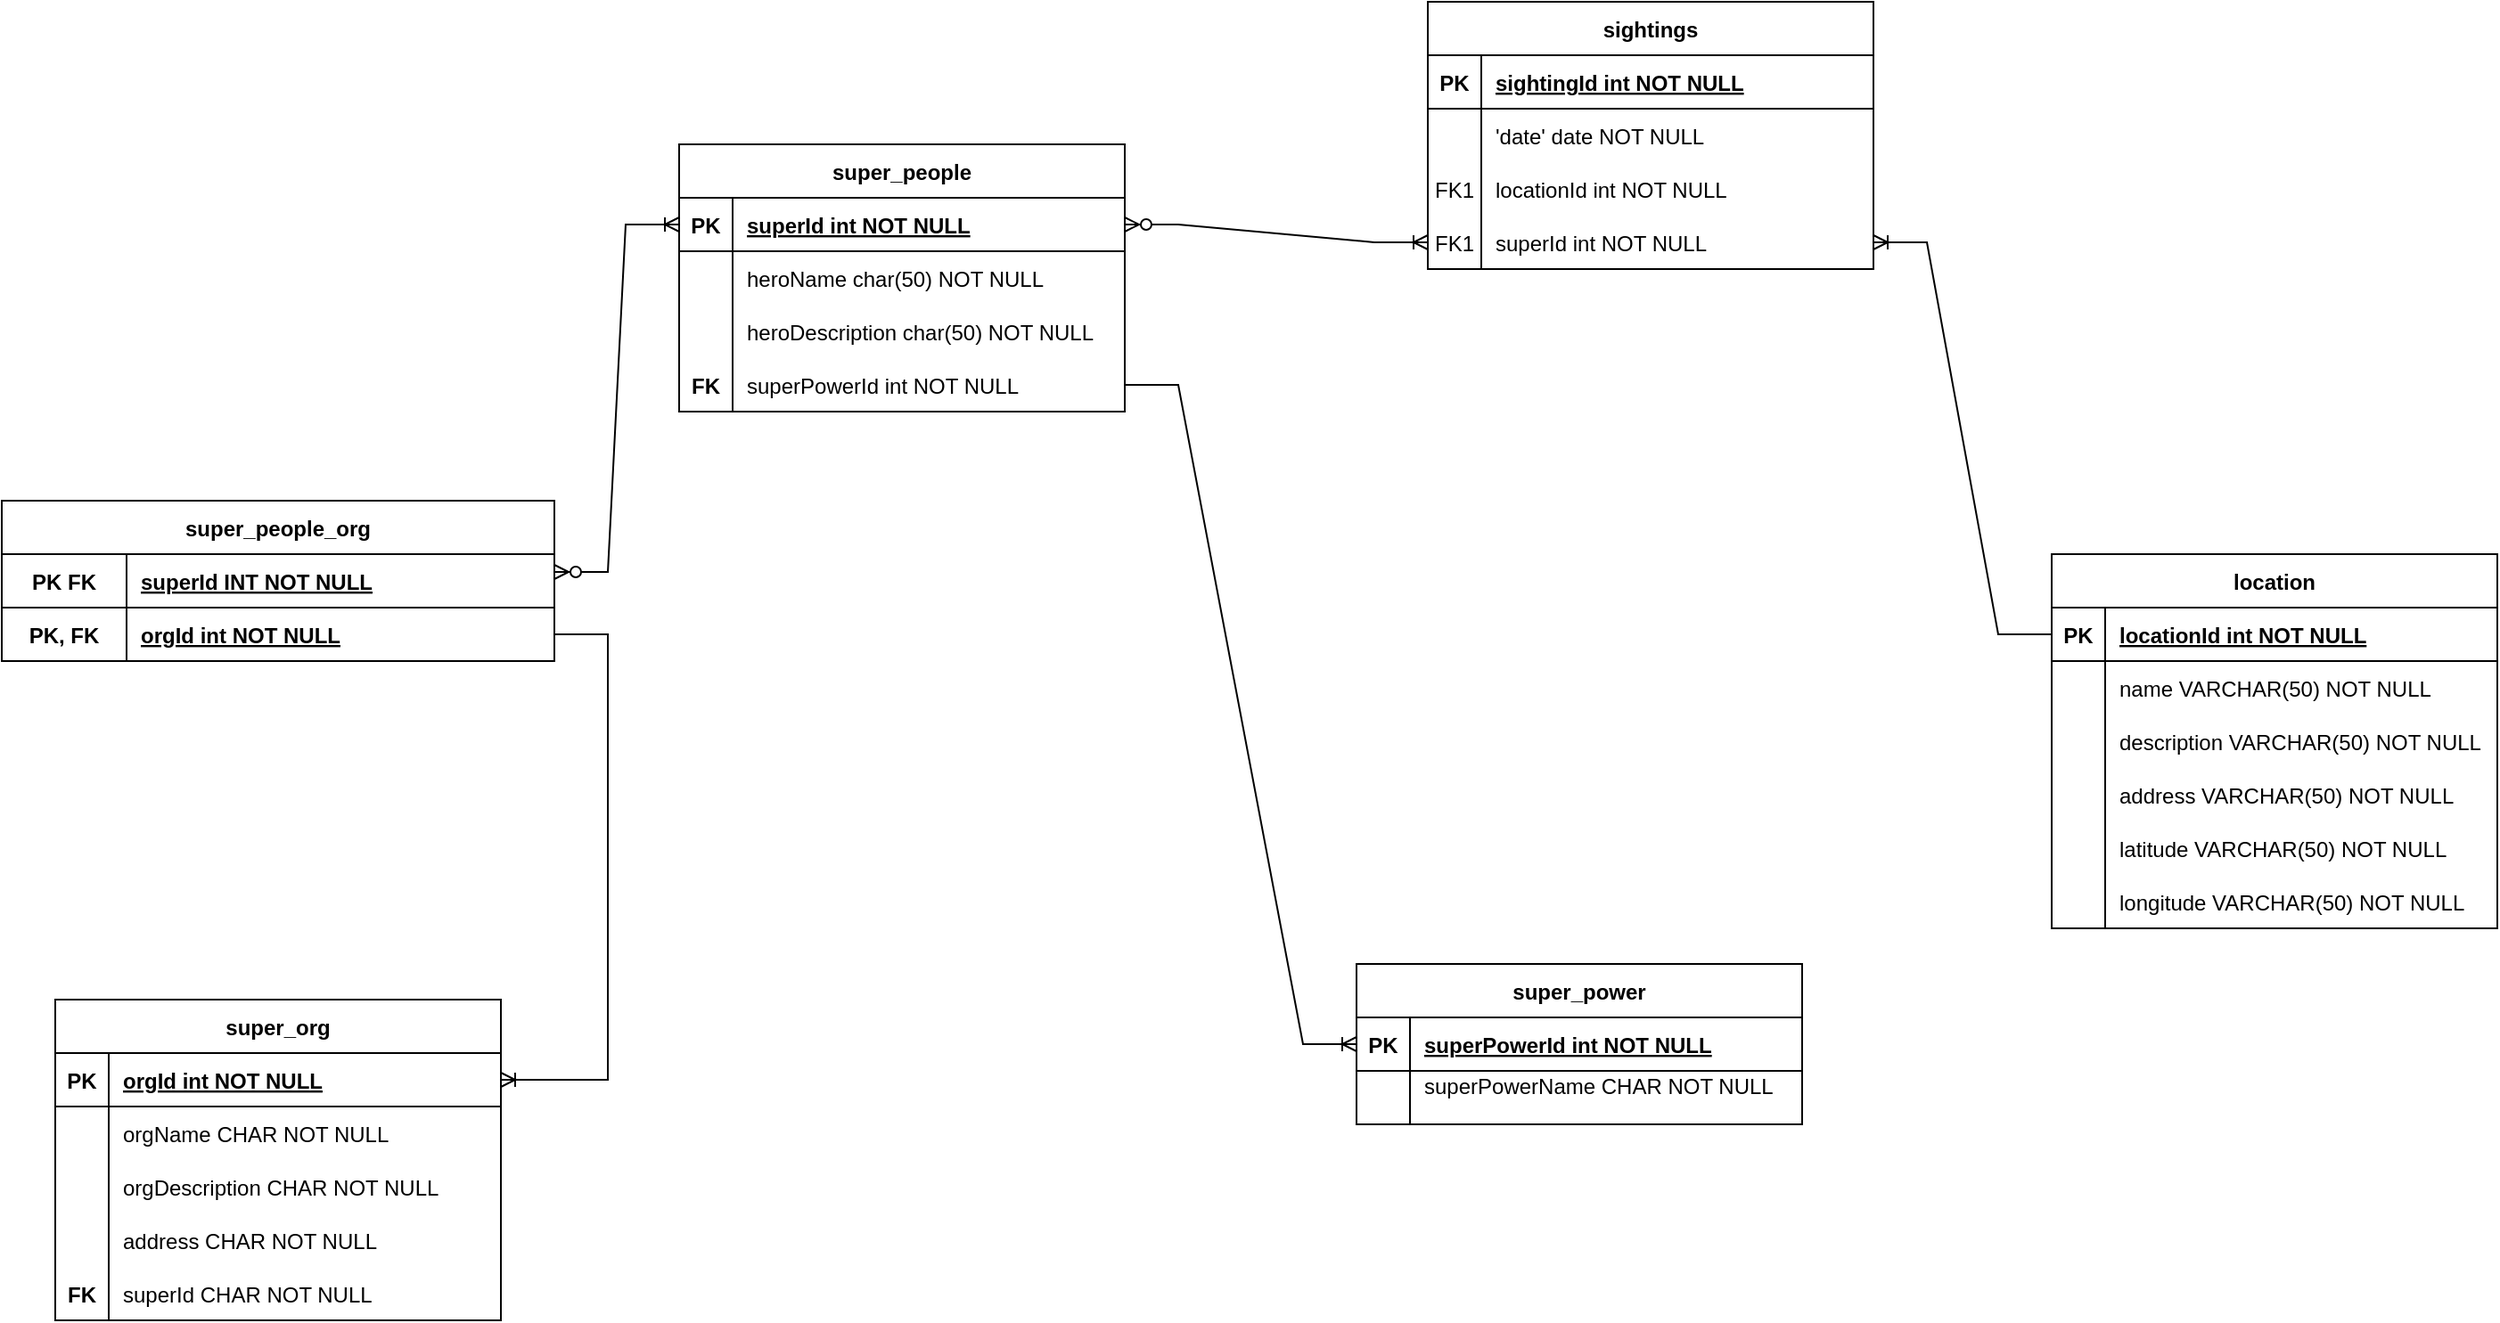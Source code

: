 <mxfile version="19.0.3" type="github">
  <diagram id="R2lEEEUBdFMjLlhIrx00" name="Page-1">
    <mxGraphModel dx="1747" dy="972" grid="1" gridSize="10" guides="1" tooltips="1" connect="1" arrows="1" fold="1" page="1" pageScale="1" pageWidth="850" pageHeight="1100" math="0" shadow="0" extFonts="Permanent Marker^https://fonts.googleapis.com/css?family=Permanent+Marker">
      <root>
        <mxCell id="0" />
        <mxCell id="1" parent="0" />
        <mxCell id="K7NEMgN2-_kQhIA2HiCQ-1" value="super_org" style="shape=table;startSize=30;container=1;collapsible=1;childLayout=tableLayout;fixedRows=1;rowLines=0;fontStyle=1;align=center;resizeLast=1;" parent="1" vertex="1">
          <mxGeometry x="200" y="640" width="250" height="180" as="geometry" />
        </mxCell>
        <mxCell id="K7NEMgN2-_kQhIA2HiCQ-2" value="" style="shape=partialRectangle;collapsible=0;dropTarget=0;pointerEvents=0;fillColor=none;points=[[0,0.5],[1,0.5]];portConstraint=eastwest;top=0;left=0;right=0;bottom=1;" parent="K7NEMgN2-_kQhIA2HiCQ-1" vertex="1">
          <mxGeometry y="30" width="250" height="30" as="geometry" />
        </mxCell>
        <mxCell id="K7NEMgN2-_kQhIA2HiCQ-3" value="PK" style="shape=partialRectangle;overflow=hidden;connectable=0;fillColor=none;top=0;left=0;bottom=0;right=0;fontStyle=1;" parent="K7NEMgN2-_kQhIA2HiCQ-2" vertex="1">
          <mxGeometry width="30" height="30" as="geometry">
            <mxRectangle width="30" height="30" as="alternateBounds" />
          </mxGeometry>
        </mxCell>
        <mxCell id="K7NEMgN2-_kQhIA2HiCQ-4" value="orgId int NOT NULL " style="shape=partialRectangle;overflow=hidden;connectable=0;fillColor=none;top=0;left=0;bottom=0;right=0;align=left;spacingLeft=6;fontStyle=5;" parent="K7NEMgN2-_kQhIA2HiCQ-2" vertex="1">
          <mxGeometry x="30" width="220" height="30" as="geometry">
            <mxRectangle width="220" height="30" as="alternateBounds" />
          </mxGeometry>
        </mxCell>
        <mxCell id="K7NEMgN2-_kQhIA2HiCQ-8" value="" style="shape=partialRectangle;collapsible=0;dropTarget=0;pointerEvents=0;fillColor=none;points=[[0,0.5],[1,0.5]];portConstraint=eastwest;top=0;left=0;right=0;bottom=0;" parent="K7NEMgN2-_kQhIA2HiCQ-1" vertex="1">
          <mxGeometry y="60" width="250" height="30" as="geometry" />
        </mxCell>
        <mxCell id="K7NEMgN2-_kQhIA2HiCQ-9" value="" style="shape=partialRectangle;overflow=hidden;connectable=0;fillColor=none;top=0;left=0;bottom=0;right=0;" parent="K7NEMgN2-_kQhIA2HiCQ-8" vertex="1">
          <mxGeometry width="30" height="30" as="geometry">
            <mxRectangle width="30" height="30" as="alternateBounds" />
          </mxGeometry>
        </mxCell>
        <mxCell id="K7NEMgN2-_kQhIA2HiCQ-10" value="orgName CHAR NOT NULL" style="shape=partialRectangle;overflow=hidden;connectable=0;fillColor=none;top=0;left=0;bottom=0;right=0;align=left;spacingLeft=6;" parent="K7NEMgN2-_kQhIA2HiCQ-8" vertex="1">
          <mxGeometry x="30" width="220" height="30" as="geometry">
            <mxRectangle width="220" height="30" as="alternateBounds" />
          </mxGeometry>
        </mxCell>
        <mxCell id="-p9eMFH9bzSsPWLqID-9-50" value="" style="shape=partialRectangle;collapsible=0;dropTarget=0;pointerEvents=0;fillColor=none;points=[[0,0.5],[1,0.5]];portConstraint=eastwest;top=0;left=0;right=0;bottom=0;" parent="K7NEMgN2-_kQhIA2HiCQ-1" vertex="1">
          <mxGeometry y="90" width="250" height="30" as="geometry" />
        </mxCell>
        <mxCell id="-p9eMFH9bzSsPWLqID-9-51" value="" style="shape=partialRectangle;overflow=hidden;connectable=0;fillColor=none;top=0;left=0;bottom=0;right=0;" parent="-p9eMFH9bzSsPWLqID-9-50" vertex="1">
          <mxGeometry width="30" height="30" as="geometry">
            <mxRectangle width="30" height="30" as="alternateBounds" />
          </mxGeometry>
        </mxCell>
        <mxCell id="-p9eMFH9bzSsPWLqID-9-52" value="orgDescription CHAR NOT NULL" style="shape=partialRectangle;overflow=hidden;connectable=0;fillColor=none;top=0;left=0;bottom=0;right=0;align=left;spacingLeft=6;" parent="-p9eMFH9bzSsPWLqID-9-50" vertex="1">
          <mxGeometry x="30" width="220" height="30" as="geometry">
            <mxRectangle width="220" height="30" as="alternateBounds" />
          </mxGeometry>
        </mxCell>
        <mxCell id="-p9eMFH9bzSsPWLqID-9-53" value="" style="shape=partialRectangle;collapsible=0;dropTarget=0;pointerEvents=0;fillColor=none;points=[[0,0.5],[1,0.5]];portConstraint=eastwest;top=0;left=0;right=0;bottom=0;" parent="K7NEMgN2-_kQhIA2HiCQ-1" vertex="1">
          <mxGeometry y="120" width="250" height="30" as="geometry" />
        </mxCell>
        <mxCell id="-p9eMFH9bzSsPWLqID-9-54" value="" style="shape=partialRectangle;overflow=hidden;connectable=0;fillColor=none;top=0;left=0;bottom=0;right=0;" parent="-p9eMFH9bzSsPWLqID-9-53" vertex="1">
          <mxGeometry width="30" height="30" as="geometry">
            <mxRectangle width="30" height="30" as="alternateBounds" />
          </mxGeometry>
        </mxCell>
        <mxCell id="-p9eMFH9bzSsPWLqID-9-55" value="address CHAR NOT NULL" style="shape=partialRectangle;overflow=hidden;connectable=0;fillColor=none;top=0;left=0;bottom=0;right=0;align=left;spacingLeft=6;" parent="-p9eMFH9bzSsPWLqID-9-53" vertex="1">
          <mxGeometry x="30" width="220" height="30" as="geometry">
            <mxRectangle width="220" height="30" as="alternateBounds" />
          </mxGeometry>
        </mxCell>
        <mxCell id="-p9eMFH9bzSsPWLqID-9-75" value="" style="shape=partialRectangle;collapsible=0;dropTarget=0;pointerEvents=0;fillColor=none;points=[[0,0.5],[1,0.5]];portConstraint=eastwest;top=0;left=0;right=0;bottom=0;" parent="K7NEMgN2-_kQhIA2HiCQ-1" vertex="1">
          <mxGeometry y="150" width="250" height="30" as="geometry" />
        </mxCell>
        <mxCell id="-p9eMFH9bzSsPWLqID-9-76" value="FK" style="shape=partialRectangle;overflow=hidden;connectable=0;fillColor=none;top=0;left=0;bottom=0;right=0;fontStyle=1" parent="-p9eMFH9bzSsPWLqID-9-75" vertex="1">
          <mxGeometry width="30" height="30" as="geometry">
            <mxRectangle width="30" height="30" as="alternateBounds" />
          </mxGeometry>
        </mxCell>
        <mxCell id="-p9eMFH9bzSsPWLqID-9-77" value="superId CHAR NOT NULL" style="shape=partialRectangle;overflow=hidden;connectable=0;fillColor=none;top=0;left=0;bottom=0;right=0;align=left;spacingLeft=6;" parent="-p9eMFH9bzSsPWLqID-9-75" vertex="1">
          <mxGeometry x="30" width="220" height="30" as="geometry">
            <mxRectangle width="220" height="30" as="alternateBounds" />
          </mxGeometry>
        </mxCell>
        <mxCell id="K7NEMgN2-_kQhIA2HiCQ-20" value="sightings" style="shape=table;startSize=30;container=1;collapsible=1;childLayout=tableLayout;fixedRows=1;rowLines=0;fontStyle=1;align=center;resizeLast=1;" parent="1" vertex="1">
          <mxGeometry x="970" y="80" width="250" height="150" as="geometry" />
        </mxCell>
        <mxCell id="K7NEMgN2-_kQhIA2HiCQ-21" value="" style="shape=partialRectangle;collapsible=0;dropTarget=0;pointerEvents=0;fillColor=none;points=[[0,0.5],[1,0.5]];portConstraint=eastwest;top=0;left=0;right=0;bottom=1;" parent="K7NEMgN2-_kQhIA2HiCQ-20" vertex="1">
          <mxGeometry y="30" width="250" height="30" as="geometry" />
        </mxCell>
        <mxCell id="K7NEMgN2-_kQhIA2HiCQ-22" value="PK" style="shape=partialRectangle;overflow=hidden;connectable=0;fillColor=none;top=0;left=0;bottom=0;right=0;fontStyle=1;" parent="K7NEMgN2-_kQhIA2HiCQ-21" vertex="1">
          <mxGeometry width="30" height="30" as="geometry">
            <mxRectangle width="30" height="30" as="alternateBounds" />
          </mxGeometry>
        </mxCell>
        <mxCell id="K7NEMgN2-_kQhIA2HiCQ-23" value="sightingId int NOT NULL " style="shape=partialRectangle;overflow=hidden;connectable=0;fillColor=none;top=0;left=0;bottom=0;right=0;align=left;spacingLeft=6;fontStyle=5;" parent="K7NEMgN2-_kQhIA2HiCQ-21" vertex="1">
          <mxGeometry x="30" width="220" height="30" as="geometry">
            <mxRectangle width="220" height="30" as="alternateBounds" />
          </mxGeometry>
        </mxCell>
        <mxCell id="K7NEMgN2-_kQhIA2HiCQ-27" value="" style="shape=partialRectangle;collapsible=0;dropTarget=0;pointerEvents=0;fillColor=none;points=[[0,0.5],[1,0.5]];portConstraint=eastwest;top=0;left=0;right=0;bottom=0;" parent="K7NEMgN2-_kQhIA2HiCQ-20" vertex="1">
          <mxGeometry y="60" width="250" height="30" as="geometry" />
        </mxCell>
        <mxCell id="K7NEMgN2-_kQhIA2HiCQ-28" value="" style="shape=partialRectangle;overflow=hidden;connectable=0;fillColor=none;top=0;left=0;bottom=0;right=0;" parent="K7NEMgN2-_kQhIA2HiCQ-27" vertex="1">
          <mxGeometry width="30" height="30" as="geometry">
            <mxRectangle width="30" height="30" as="alternateBounds" />
          </mxGeometry>
        </mxCell>
        <mxCell id="K7NEMgN2-_kQhIA2HiCQ-29" value="&#39;date&#39; date NOT NULL" style="shape=partialRectangle;overflow=hidden;connectable=0;fillColor=none;top=0;left=0;bottom=0;right=0;align=left;spacingLeft=6;" parent="K7NEMgN2-_kQhIA2HiCQ-27" vertex="1">
          <mxGeometry x="30" width="220" height="30" as="geometry">
            <mxRectangle width="220" height="30" as="alternateBounds" />
          </mxGeometry>
        </mxCell>
        <mxCell id="K7NEMgN2-_kQhIA2HiCQ-24" value="" style="shape=partialRectangle;collapsible=0;dropTarget=0;pointerEvents=0;fillColor=none;points=[[0,0.5],[1,0.5]];portConstraint=eastwest;top=0;left=0;right=0;bottom=0;" parent="K7NEMgN2-_kQhIA2HiCQ-20" vertex="1">
          <mxGeometry y="90" width="250" height="30" as="geometry" />
        </mxCell>
        <mxCell id="K7NEMgN2-_kQhIA2HiCQ-25" value="FK1" style="shape=partialRectangle;overflow=hidden;connectable=0;fillColor=none;top=0;left=0;bottom=0;right=0;" parent="K7NEMgN2-_kQhIA2HiCQ-24" vertex="1">
          <mxGeometry width="30" height="30" as="geometry">
            <mxRectangle width="30" height="30" as="alternateBounds" />
          </mxGeometry>
        </mxCell>
        <mxCell id="K7NEMgN2-_kQhIA2HiCQ-26" value="locationId int NOT NULL" style="shape=partialRectangle;overflow=hidden;connectable=0;fillColor=none;top=0;left=0;bottom=0;right=0;align=left;spacingLeft=6;" parent="K7NEMgN2-_kQhIA2HiCQ-24" vertex="1">
          <mxGeometry x="30" width="220" height="30" as="geometry">
            <mxRectangle width="220" height="30" as="alternateBounds" />
          </mxGeometry>
        </mxCell>
        <mxCell id="-p9eMFH9bzSsPWLqID-9-38" value="" style="shape=partialRectangle;collapsible=0;dropTarget=0;pointerEvents=0;fillColor=none;points=[[0,0.5],[1,0.5]];portConstraint=eastwest;top=0;left=0;right=0;bottom=0;" parent="K7NEMgN2-_kQhIA2HiCQ-20" vertex="1">
          <mxGeometry y="120" width="250" height="30" as="geometry" />
        </mxCell>
        <mxCell id="-p9eMFH9bzSsPWLqID-9-39" value="FK1" style="shape=partialRectangle;overflow=hidden;connectable=0;fillColor=none;top=0;left=0;bottom=0;right=0;" parent="-p9eMFH9bzSsPWLqID-9-38" vertex="1">
          <mxGeometry width="30" height="30" as="geometry">
            <mxRectangle width="30" height="30" as="alternateBounds" />
          </mxGeometry>
        </mxCell>
        <mxCell id="-p9eMFH9bzSsPWLqID-9-40" value="superId int NOT NULL" style="shape=partialRectangle;overflow=hidden;connectable=0;fillColor=none;top=0;left=0;bottom=0;right=0;align=left;spacingLeft=6;" parent="-p9eMFH9bzSsPWLqID-9-38" vertex="1">
          <mxGeometry x="30" width="220" height="30" as="geometry">
            <mxRectangle width="220" height="30" as="alternateBounds" />
          </mxGeometry>
        </mxCell>
        <mxCell id="K7NEMgN2-_kQhIA2HiCQ-30" value="super_people" style="shape=table;startSize=30;container=1;collapsible=1;childLayout=tableLayout;fixedRows=1;rowLines=0;fontStyle=1;align=center;resizeLast=1;" parent="1" vertex="1">
          <mxGeometry x="550" y="160" width="250" height="150" as="geometry" />
        </mxCell>
        <mxCell id="K7NEMgN2-_kQhIA2HiCQ-31" value="" style="shape=partialRectangle;collapsible=0;dropTarget=0;pointerEvents=0;fillColor=none;points=[[0,0.5],[1,0.5]];portConstraint=eastwest;top=0;left=0;right=0;bottom=1;" parent="K7NEMgN2-_kQhIA2HiCQ-30" vertex="1">
          <mxGeometry y="30" width="250" height="30" as="geometry" />
        </mxCell>
        <mxCell id="K7NEMgN2-_kQhIA2HiCQ-32" value="PK" style="shape=partialRectangle;overflow=hidden;connectable=0;fillColor=none;top=0;left=0;bottom=0;right=0;fontStyle=1;" parent="K7NEMgN2-_kQhIA2HiCQ-31" vertex="1">
          <mxGeometry width="30" height="30" as="geometry">
            <mxRectangle width="30" height="30" as="alternateBounds" />
          </mxGeometry>
        </mxCell>
        <mxCell id="K7NEMgN2-_kQhIA2HiCQ-33" value="superId int NOT NULL " style="shape=partialRectangle;overflow=hidden;connectable=0;fillColor=none;top=0;left=0;bottom=0;right=0;align=left;spacingLeft=6;fontStyle=5;" parent="K7NEMgN2-_kQhIA2HiCQ-31" vertex="1">
          <mxGeometry x="30" width="220" height="30" as="geometry">
            <mxRectangle width="220" height="30" as="alternateBounds" />
          </mxGeometry>
        </mxCell>
        <mxCell id="K7NEMgN2-_kQhIA2HiCQ-34" value="" style="shape=partialRectangle;collapsible=0;dropTarget=0;pointerEvents=0;fillColor=none;points=[[0,0.5],[1,0.5]];portConstraint=eastwest;top=0;left=0;right=0;bottom=0;" parent="K7NEMgN2-_kQhIA2HiCQ-30" vertex="1">
          <mxGeometry y="60" width="250" height="30" as="geometry" />
        </mxCell>
        <mxCell id="K7NEMgN2-_kQhIA2HiCQ-35" value="" style="shape=partialRectangle;overflow=hidden;connectable=0;fillColor=none;top=0;left=0;bottom=0;right=0;" parent="K7NEMgN2-_kQhIA2HiCQ-34" vertex="1">
          <mxGeometry width="30" height="30" as="geometry">
            <mxRectangle width="30" height="30" as="alternateBounds" />
          </mxGeometry>
        </mxCell>
        <mxCell id="K7NEMgN2-_kQhIA2HiCQ-36" value="heroName char(50) NOT NULL" style="shape=partialRectangle;overflow=hidden;connectable=0;fillColor=none;top=0;left=0;bottom=0;right=0;align=left;spacingLeft=6;" parent="K7NEMgN2-_kQhIA2HiCQ-34" vertex="1">
          <mxGeometry x="30" width="220" height="30" as="geometry">
            <mxRectangle width="220" height="30" as="alternateBounds" />
          </mxGeometry>
        </mxCell>
        <mxCell id="-p9eMFH9bzSsPWLqID-9-41" value="" style="shape=partialRectangle;collapsible=0;dropTarget=0;pointerEvents=0;fillColor=none;points=[[0,0.5],[1,0.5]];portConstraint=eastwest;top=0;left=0;right=0;bottom=0;" parent="K7NEMgN2-_kQhIA2HiCQ-30" vertex="1">
          <mxGeometry y="90" width="250" height="30" as="geometry" />
        </mxCell>
        <mxCell id="-p9eMFH9bzSsPWLqID-9-42" value="" style="shape=partialRectangle;overflow=hidden;connectable=0;fillColor=none;top=0;left=0;bottom=0;right=0;" parent="-p9eMFH9bzSsPWLqID-9-41" vertex="1">
          <mxGeometry width="30" height="30" as="geometry">
            <mxRectangle width="30" height="30" as="alternateBounds" />
          </mxGeometry>
        </mxCell>
        <mxCell id="-p9eMFH9bzSsPWLqID-9-43" value="heroDescription char(50) NOT NULL" style="shape=partialRectangle;overflow=hidden;connectable=0;fillColor=none;top=0;left=0;bottom=0;right=0;align=left;spacingLeft=6;" parent="-p9eMFH9bzSsPWLqID-9-41" vertex="1">
          <mxGeometry x="30" width="220" height="30" as="geometry">
            <mxRectangle width="220" height="30" as="alternateBounds" />
          </mxGeometry>
        </mxCell>
        <mxCell id="-p9eMFH9bzSsPWLqID-9-44" value="" style="shape=partialRectangle;collapsible=0;dropTarget=0;pointerEvents=0;fillColor=none;points=[[0,0.5],[1,0.5]];portConstraint=eastwest;top=0;left=0;right=0;bottom=0;" parent="K7NEMgN2-_kQhIA2HiCQ-30" vertex="1">
          <mxGeometry y="120" width="250" height="30" as="geometry" />
        </mxCell>
        <mxCell id="-p9eMFH9bzSsPWLqID-9-45" value="FK" style="shape=partialRectangle;overflow=hidden;connectable=0;fillColor=none;top=0;left=0;bottom=0;right=0;fontStyle=1" parent="-p9eMFH9bzSsPWLqID-9-44" vertex="1">
          <mxGeometry width="30" height="30" as="geometry">
            <mxRectangle width="30" height="30" as="alternateBounds" />
          </mxGeometry>
        </mxCell>
        <mxCell id="-p9eMFH9bzSsPWLqID-9-46" value="superPowerId int NOT NULL" style="shape=partialRectangle;overflow=hidden;connectable=0;fillColor=none;top=0;left=0;bottom=0;right=0;align=left;spacingLeft=6;" parent="-p9eMFH9bzSsPWLqID-9-44" vertex="1">
          <mxGeometry x="30" width="220" height="30" as="geometry">
            <mxRectangle width="220" height="30" as="alternateBounds" />
          </mxGeometry>
        </mxCell>
        <mxCell id="K7NEMgN2-_kQhIA2HiCQ-37" value="super_power" style="shape=table;startSize=30;container=1;collapsible=1;childLayout=tableLayout;fixedRows=1;rowLines=0;fontStyle=1;align=center;resizeLast=1;" parent="1" vertex="1">
          <mxGeometry x="930" y="620" width="250" height="90" as="geometry" />
        </mxCell>
        <mxCell id="K7NEMgN2-_kQhIA2HiCQ-38" value="" style="shape=partialRectangle;collapsible=0;dropTarget=0;pointerEvents=0;fillColor=none;points=[[0,0.5],[1,0.5]];portConstraint=eastwest;top=0;left=0;right=0;bottom=1;" parent="K7NEMgN2-_kQhIA2HiCQ-37" vertex="1">
          <mxGeometry y="30" width="250" height="30" as="geometry" />
        </mxCell>
        <mxCell id="K7NEMgN2-_kQhIA2HiCQ-39" value="PK" style="shape=partialRectangle;overflow=hidden;connectable=0;fillColor=none;top=0;left=0;bottom=0;right=0;fontStyle=1;" parent="K7NEMgN2-_kQhIA2HiCQ-38" vertex="1">
          <mxGeometry width="30" height="30" as="geometry">
            <mxRectangle width="30" height="30" as="alternateBounds" />
          </mxGeometry>
        </mxCell>
        <mxCell id="K7NEMgN2-_kQhIA2HiCQ-40" value="superPowerId int NOT NULL " style="shape=partialRectangle;overflow=hidden;connectable=0;fillColor=none;top=0;left=0;bottom=0;right=0;align=left;spacingLeft=6;fontStyle=5;" parent="K7NEMgN2-_kQhIA2HiCQ-38" vertex="1">
          <mxGeometry x="30" width="220" height="30" as="geometry">
            <mxRectangle width="220" height="30" as="alternateBounds" />
          </mxGeometry>
        </mxCell>
        <mxCell id="K7NEMgN2-_kQhIA2HiCQ-41" value="" style="shape=partialRectangle;collapsible=0;dropTarget=0;pointerEvents=0;fillColor=none;points=[[0,0.5],[1,0.5]];portConstraint=eastwest;top=0;left=0;right=0;bottom=0;" parent="K7NEMgN2-_kQhIA2HiCQ-37" vertex="1">
          <mxGeometry y="60" width="250" height="30" as="geometry" />
        </mxCell>
        <mxCell id="K7NEMgN2-_kQhIA2HiCQ-42" value="" style="shape=partialRectangle;overflow=hidden;connectable=0;fillColor=none;top=0;left=0;bottom=0;right=0;" parent="K7NEMgN2-_kQhIA2HiCQ-41" vertex="1">
          <mxGeometry width="30" height="30" as="geometry">
            <mxRectangle width="30" height="30" as="alternateBounds" />
          </mxGeometry>
        </mxCell>
        <mxCell id="K7NEMgN2-_kQhIA2HiCQ-43" value="superPowerName CHAR NOT NULL&#xa;" style="shape=partialRectangle;overflow=hidden;connectable=0;fillColor=none;top=0;left=0;bottom=0;right=0;align=left;spacingLeft=6;" parent="K7NEMgN2-_kQhIA2HiCQ-41" vertex="1">
          <mxGeometry x="30" width="220" height="30" as="geometry">
            <mxRectangle width="220" height="30" as="alternateBounds" />
          </mxGeometry>
        </mxCell>
        <mxCell id="K7NEMgN2-_kQhIA2HiCQ-44" value="location" style="shape=table;startSize=30;container=1;collapsible=1;childLayout=tableLayout;fixedRows=1;rowLines=0;fontStyle=1;align=center;resizeLast=1;" parent="1" vertex="1">
          <mxGeometry x="1320" y="390" width="250" height="210" as="geometry" />
        </mxCell>
        <mxCell id="K7NEMgN2-_kQhIA2HiCQ-45" value="" style="shape=partialRectangle;collapsible=0;dropTarget=0;pointerEvents=0;fillColor=none;points=[[0,0.5],[1,0.5]];portConstraint=eastwest;top=0;left=0;right=0;bottom=1;" parent="K7NEMgN2-_kQhIA2HiCQ-44" vertex="1">
          <mxGeometry y="30" width="250" height="30" as="geometry" />
        </mxCell>
        <mxCell id="K7NEMgN2-_kQhIA2HiCQ-46" value="PK" style="shape=partialRectangle;overflow=hidden;connectable=0;fillColor=none;top=0;left=0;bottom=0;right=0;fontStyle=1;" parent="K7NEMgN2-_kQhIA2HiCQ-45" vertex="1">
          <mxGeometry width="30" height="30" as="geometry">
            <mxRectangle width="30" height="30" as="alternateBounds" />
          </mxGeometry>
        </mxCell>
        <mxCell id="K7NEMgN2-_kQhIA2HiCQ-47" value="locationId int NOT NULL " style="shape=partialRectangle;overflow=hidden;connectable=0;fillColor=none;top=0;left=0;bottom=0;right=0;align=left;spacingLeft=6;fontStyle=5;" parent="K7NEMgN2-_kQhIA2HiCQ-45" vertex="1">
          <mxGeometry x="30" width="220" height="30" as="geometry">
            <mxRectangle width="220" height="30" as="alternateBounds" />
          </mxGeometry>
        </mxCell>
        <mxCell id="K7NEMgN2-_kQhIA2HiCQ-48" value="" style="shape=partialRectangle;collapsible=0;dropTarget=0;pointerEvents=0;fillColor=none;points=[[0,0.5],[1,0.5]];portConstraint=eastwest;top=0;left=0;right=0;bottom=0;" parent="K7NEMgN2-_kQhIA2HiCQ-44" vertex="1">
          <mxGeometry y="60" width="250" height="30" as="geometry" />
        </mxCell>
        <mxCell id="K7NEMgN2-_kQhIA2HiCQ-49" value="" style="shape=partialRectangle;overflow=hidden;connectable=0;fillColor=none;top=0;left=0;bottom=0;right=0;" parent="K7NEMgN2-_kQhIA2HiCQ-48" vertex="1">
          <mxGeometry width="30" height="30" as="geometry">
            <mxRectangle width="30" height="30" as="alternateBounds" />
          </mxGeometry>
        </mxCell>
        <mxCell id="K7NEMgN2-_kQhIA2HiCQ-50" value="name VARCHAR(50) NOT NULL" style="shape=partialRectangle;overflow=hidden;connectable=0;fillColor=none;top=0;left=0;bottom=0;right=0;align=left;spacingLeft=6;" parent="K7NEMgN2-_kQhIA2HiCQ-48" vertex="1">
          <mxGeometry x="30" width="220" height="30" as="geometry">
            <mxRectangle width="220" height="30" as="alternateBounds" />
          </mxGeometry>
        </mxCell>
        <mxCell id="-p9eMFH9bzSsPWLqID-9-4" value="" style="shape=partialRectangle;collapsible=0;dropTarget=0;pointerEvents=0;fillColor=none;points=[[0,0.5],[1,0.5]];portConstraint=eastwest;top=0;left=0;right=0;bottom=0;" parent="K7NEMgN2-_kQhIA2HiCQ-44" vertex="1">
          <mxGeometry y="90" width="250" height="30" as="geometry" />
        </mxCell>
        <mxCell id="-p9eMFH9bzSsPWLqID-9-5" value="" style="shape=partialRectangle;overflow=hidden;connectable=0;fillColor=none;top=0;left=0;bottom=0;right=0;" parent="-p9eMFH9bzSsPWLqID-9-4" vertex="1">
          <mxGeometry width="30" height="30" as="geometry">
            <mxRectangle width="30" height="30" as="alternateBounds" />
          </mxGeometry>
        </mxCell>
        <mxCell id="-p9eMFH9bzSsPWLqID-9-6" value="description VARCHAR(50) NOT NULL" style="shape=partialRectangle;overflow=hidden;connectable=0;fillColor=none;top=0;left=0;bottom=0;right=0;align=left;spacingLeft=6;" parent="-p9eMFH9bzSsPWLqID-9-4" vertex="1">
          <mxGeometry x="30" width="220" height="30" as="geometry">
            <mxRectangle width="220" height="30" as="alternateBounds" />
          </mxGeometry>
        </mxCell>
        <mxCell id="-p9eMFH9bzSsPWLqID-9-1" value="" style="shape=partialRectangle;collapsible=0;dropTarget=0;pointerEvents=0;fillColor=none;points=[[0,0.5],[1,0.5]];portConstraint=eastwest;top=0;left=0;right=0;bottom=0;" parent="K7NEMgN2-_kQhIA2HiCQ-44" vertex="1">
          <mxGeometry y="120" width="250" height="30" as="geometry" />
        </mxCell>
        <mxCell id="-p9eMFH9bzSsPWLqID-9-2" value="" style="shape=partialRectangle;overflow=hidden;connectable=0;fillColor=none;top=0;left=0;bottom=0;right=0;" parent="-p9eMFH9bzSsPWLqID-9-1" vertex="1">
          <mxGeometry width="30" height="30" as="geometry">
            <mxRectangle width="30" height="30" as="alternateBounds" />
          </mxGeometry>
        </mxCell>
        <mxCell id="-p9eMFH9bzSsPWLqID-9-3" value="address VARCHAR(50) NOT NULL" style="shape=partialRectangle;overflow=hidden;connectable=0;fillColor=none;top=0;left=0;bottom=0;right=0;align=left;spacingLeft=6;" parent="-p9eMFH9bzSsPWLqID-9-1" vertex="1">
          <mxGeometry x="30" width="220" height="30" as="geometry">
            <mxRectangle width="220" height="30" as="alternateBounds" />
          </mxGeometry>
        </mxCell>
        <mxCell id="-p9eMFH9bzSsPWLqID-9-10" value="" style="shape=partialRectangle;collapsible=0;dropTarget=0;pointerEvents=0;fillColor=none;points=[[0,0.5],[1,0.5]];portConstraint=eastwest;top=0;left=0;right=0;bottom=0;" parent="K7NEMgN2-_kQhIA2HiCQ-44" vertex="1">
          <mxGeometry y="150" width="250" height="30" as="geometry" />
        </mxCell>
        <mxCell id="-p9eMFH9bzSsPWLqID-9-11" value="" style="shape=partialRectangle;overflow=hidden;connectable=0;fillColor=none;top=0;left=0;bottom=0;right=0;" parent="-p9eMFH9bzSsPWLqID-9-10" vertex="1">
          <mxGeometry width="30" height="30" as="geometry">
            <mxRectangle width="30" height="30" as="alternateBounds" />
          </mxGeometry>
        </mxCell>
        <mxCell id="-p9eMFH9bzSsPWLqID-9-12" value="latitude VARCHAR(50) NOT NULL" style="shape=partialRectangle;overflow=hidden;connectable=0;fillColor=none;top=0;left=0;bottom=0;right=0;align=left;spacingLeft=6;" parent="-p9eMFH9bzSsPWLqID-9-10" vertex="1">
          <mxGeometry x="30" width="220" height="30" as="geometry">
            <mxRectangle width="220" height="30" as="alternateBounds" />
          </mxGeometry>
        </mxCell>
        <mxCell id="-p9eMFH9bzSsPWLqID-9-7" value="" style="shape=partialRectangle;collapsible=0;dropTarget=0;pointerEvents=0;fillColor=none;points=[[0,0.5],[1,0.5]];portConstraint=eastwest;top=0;left=0;right=0;bottom=0;" parent="K7NEMgN2-_kQhIA2HiCQ-44" vertex="1">
          <mxGeometry y="180" width="250" height="30" as="geometry" />
        </mxCell>
        <mxCell id="-p9eMFH9bzSsPWLqID-9-8" value="" style="shape=partialRectangle;overflow=hidden;connectable=0;fillColor=none;top=0;left=0;bottom=0;right=0;" parent="-p9eMFH9bzSsPWLqID-9-7" vertex="1">
          <mxGeometry width="30" height="30" as="geometry">
            <mxRectangle width="30" height="30" as="alternateBounds" />
          </mxGeometry>
        </mxCell>
        <mxCell id="-p9eMFH9bzSsPWLqID-9-9" value="longitude VARCHAR(50) NOT NULL" style="shape=partialRectangle;overflow=hidden;connectable=0;fillColor=none;top=0;left=0;bottom=0;right=0;align=left;spacingLeft=6;" parent="-p9eMFH9bzSsPWLqID-9-7" vertex="1">
          <mxGeometry x="30" width="220" height="30" as="geometry">
            <mxRectangle width="220" height="30" as="alternateBounds" />
          </mxGeometry>
        </mxCell>
        <mxCell id="K7NEMgN2-_kQhIA2HiCQ-63" value="super_people_org" style="shape=table;startSize=30;container=1;collapsible=1;childLayout=tableLayout;fixedRows=1;rowLines=0;fontStyle=1;align=center;resizeLast=1;" parent="1" vertex="1">
          <mxGeometry x="170" y="360" width="310" height="90" as="geometry" />
        </mxCell>
        <mxCell id="K7NEMgN2-_kQhIA2HiCQ-64" value="" style="shape=partialRectangle;collapsible=0;dropTarget=0;pointerEvents=0;fillColor=none;points=[[0,0.5],[1,0.5]];portConstraint=eastwest;top=0;left=0;right=0;bottom=1;" parent="K7NEMgN2-_kQhIA2HiCQ-63" vertex="1">
          <mxGeometry y="30" width="310" height="30" as="geometry" />
        </mxCell>
        <mxCell id="K7NEMgN2-_kQhIA2HiCQ-65" value="PK FK" style="shape=partialRectangle;overflow=hidden;connectable=0;fillColor=none;top=0;left=0;bottom=0;right=0;fontStyle=1;" parent="K7NEMgN2-_kQhIA2HiCQ-64" vertex="1">
          <mxGeometry width="70" height="30" as="geometry">
            <mxRectangle width="70" height="30" as="alternateBounds" />
          </mxGeometry>
        </mxCell>
        <mxCell id="K7NEMgN2-_kQhIA2HiCQ-66" value="superId INT NOT NULL " style="shape=partialRectangle;overflow=hidden;connectable=0;fillColor=none;top=0;left=0;bottom=0;right=0;align=left;spacingLeft=6;fontStyle=5;" parent="K7NEMgN2-_kQhIA2HiCQ-64" vertex="1">
          <mxGeometry x="70" width="240" height="30" as="geometry">
            <mxRectangle width="240" height="30" as="alternateBounds" />
          </mxGeometry>
        </mxCell>
        <mxCell id="K7NEMgN2-_kQhIA2HiCQ-67" value="" style="shape=partialRectangle;collapsible=0;dropTarget=0;pointerEvents=0;fillColor=none;points=[[0,0.5],[1,0.5]];portConstraint=eastwest;top=0;left=0;right=0;bottom=1;" parent="K7NEMgN2-_kQhIA2HiCQ-63" vertex="1">
          <mxGeometry y="60" width="310" height="30" as="geometry" />
        </mxCell>
        <mxCell id="K7NEMgN2-_kQhIA2HiCQ-68" value="PK, FK" style="shape=partialRectangle;overflow=hidden;connectable=0;fillColor=none;top=0;left=0;bottom=0;right=0;fontStyle=1;" parent="K7NEMgN2-_kQhIA2HiCQ-67" vertex="1">
          <mxGeometry width="70" height="30" as="geometry">
            <mxRectangle width="70" height="30" as="alternateBounds" />
          </mxGeometry>
        </mxCell>
        <mxCell id="K7NEMgN2-_kQhIA2HiCQ-69" value="orgId int NOT NULL " style="shape=partialRectangle;overflow=hidden;connectable=0;fillColor=none;top=0;left=0;bottom=0;right=0;align=left;spacingLeft=6;fontStyle=5;" parent="K7NEMgN2-_kQhIA2HiCQ-67" vertex="1">
          <mxGeometry x="70" width="240" height="30" as="geometry">
            <mxRectangle width="240" height="30" as="alternateBounds" />
          </mxGeometry>
        </mxCell>
        <mxCell id="-p9eMFH9bzSsPWLqID-9-56" value="" style="shape=partialRectangle;collapsible=0;dropTarget=0;pointerEvents=0;fillColor=none;points=[[0,0.5],[1,0.5]];portConstraint=eastwest;top=0;left=0;right=0;bottom=0;" parent="1" vertex="1">
          <mxGeometry x="580" y="230" width="250" height="30" as="geometry" />
        </mxCell>
        <mxCell id="-p9eMFH9bzSsPWLqID-9-82" value="" style="edgeStyle=entityRelationEdgeStyle;fontSize=12;html=1;endArrow=ERoneToMany;rounded=0;entryX=1;entryY=0.5;entryDx=0;entryDy=0;" parent="1" source="K7NEMgN2-_kQhIA2HiCQ-67" target="K7NEMgN2-_kQhIA2HiCQ-2" edge="1">
          <mxGeometry width="100" height="100" relative="1" as="geometry">
            <mxPoint x="177" y="437" as="sourcePoint" />
            <mxPoint x="120" y="680" as="targetPoint" />
          </mxGeometry>
        </mxCell>
        <mxCell id="-p9eMFH9bzSsPWLqID-9-88" value="" style="edgeStyle=entityRelationEdgeStyle;fontSize=12;html=1;endArrow=ERoneToMany;rounded=0;exitX=1;exitY=0.5;exitDx=0;exitDy=0;entryX=0;entryY=0.5;entryDx=0;entryDy=0;" parent="1" source="-p9eMFH9bzSsPWLqID-9-44" target="K7NEMgN2-_kQhIA2HiCQ-38" edge="1">
          <mxGeometry width="100" height="100" relative="1" as="geometry">
            <mxPoint x="1050" y="330" as="sourcePoint" />
            <mxPoint x="1000" y="290" as="targetPoint" />
          </mxGeometry>
        </mxCell>
        <mxCell id="-p9eMFH9bzSsPWLqID-9-89" value="" style="edgeStyle=entityRelationEdgeStyle;fontSize=12;html=1;endArrow=ERoneToMany;rounded=0;entryX=1;entryY=0.5;entryDx=0;entryDy=0;exitX=0;exitY=0.5;exitDx=0;exitDy=0;" parent="1" source="K7NEMgN2-_kQhIA2HiCQ-45" target="-p9eMFH9bzSsPWLqID-9-38" edge="1">
          <mxGeometry width="100" height="100" relative="1" as="geometry">
            <mxPoint x="1360" y="380" as="sourcePoint" />
            <mxPoint x="1460" y="280" as="targetPoint" />
          </mxGeometry>
        </mxCell>
        <mxCell id="-p9eMFH9bzSsPWLqID-9-90" value="" style="edgeStyle=entityRelationEdgeStyle;fontSize=12;html=1;endArrow=ERoneToMany;startArrow=ERzeroToMany;rounded=0;entryX=0;entryY=0.5;entryDx=0;entryDy=0;" parent="1" target="K7NEMgN2-_kQhIA2HiCQ-31" edge="1">
          <mxGeometry width="100" height="100" relative="1" as="geometry">
            <mxPoint x="480" y="400" as="sourcePoint" />
            <mxPoint x="580" y="300" as="targetPoint" />
          </mxGeometry>
        </mxCell>
        <mxCell id="-p9eMFH9bzSsPWLqID-9-91" value="" style="edgeStyle=entityRelationEdgeStyle;fontSize=12;html=1;endArrow=ERoneToMany;startArrow=ERzeroToMany;rounded=0;entryX=0;entryY=0.5;entryDx=0;entryDy=0;" parent="1" target="-p9eMFH9bzSsPWLqID-9-38" edge="1">
          <mxGeometry width="100" height="100" relative="1" as="geometry">
            <mxPoint x="800" y="205" as="sourcePoint" />
            <mxPoint x="900" y="105" as="targetPoint" />
          </mxGeometry>
        </mxCell>
      </root>
    </mxGraphModel>
  </diagram>
</mxfile>
